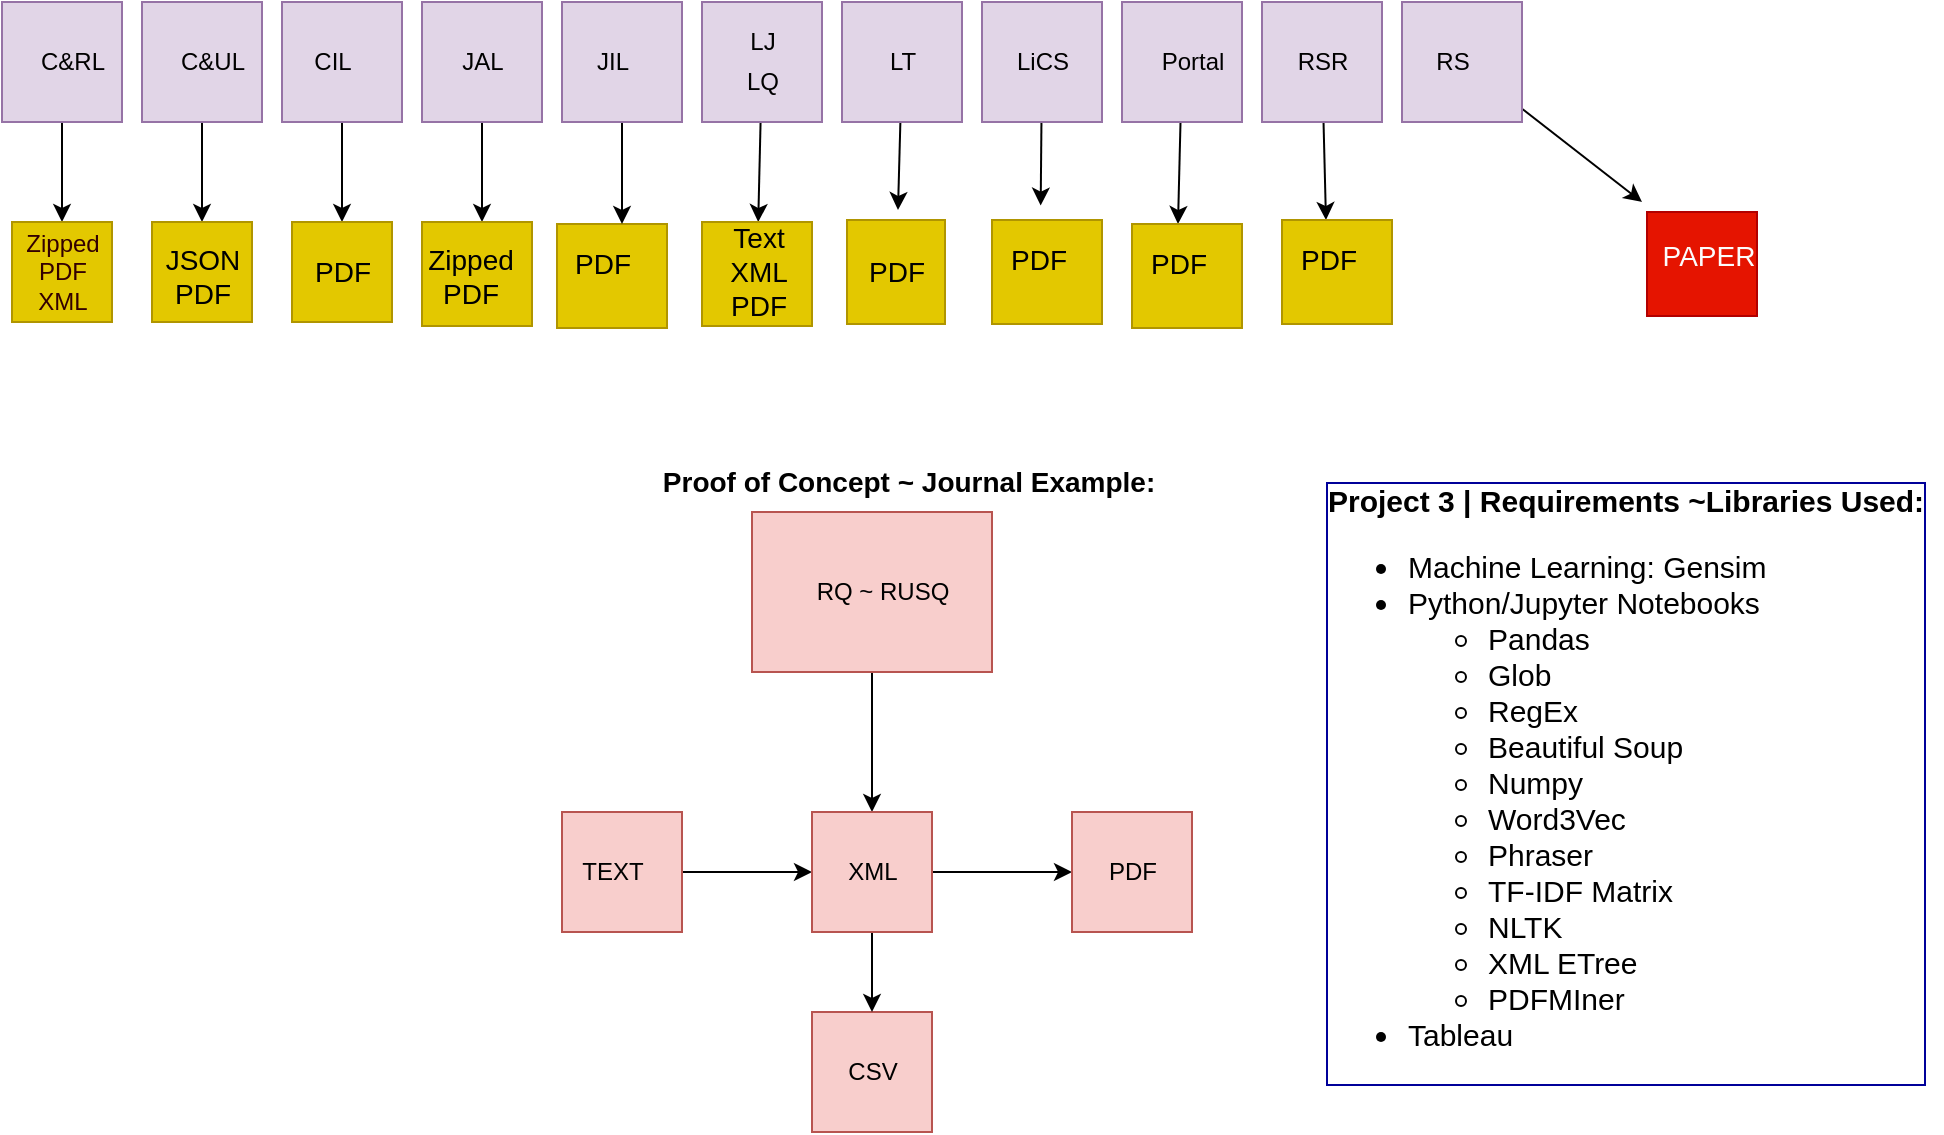 <mxfile version="12.0.3" pages="1"><diagram id="uTfKR2JO5RYw-V0ENZvO" name="Page-1"><mxGraphModel dx="1275" dy="633" grid="1" gridSize="10" guides="1" tooltips="1" connect="1" arrows="1" fold="1" page="1" pageScale="1" pageWidth="850" pageHeight="1100" math="0" shadow="0"><root><mxCell id="0"/><mxCell id="1" parent="0"/><mxCell id="6lD5H0hPdRC8tZLVy411-86" value="PDF" style="verticalLabelPosition=bottom;verticalAlign=top;html=1;shape=mxgraph.basic.rect;fillColor=#e3c800;fillColor2=none;strokeColor=#B09500;strokeWidth=1;size=20;indent=5;fontColor=#ffffff;" vertex="1" parent="1"><mxGeometry x="297.5" y="121" width="55" height="52" as="geometry"/></mxCell><mxCell id="6lD5H0hPdRC8tZLVy411-52" value="" style="verticalLabelPosition=bottom;verticalAlign=top;html=1;shape=mxgraph.basic.rect;fillColor=#f8cecc;fillColor2=none;strokeColor=#b85450;strokeWidth=1;size=20;indent=5;" vertex="1" parent="1"><mxGeometry x="425" y="515" width="60" height="60" as="geometry"/></mxCell><mxCell id="6lD5H0hPdRC8tZLVy411-112" value="" style="edgeStyle=none;rounded=0;orthogonalLoop=1;jettySize=auto;html=1;fontSize=14;" edge="1" parent="1" source="6lD5H0hPdRC8tZLVy411-26"><mxGeometry relative="1" as="geometry"><mxPoint x="840" y="110" as="targetPoint"/></mxGeometry></mxCell><mxCell id="6lD5H0hPdRC8tZLVy411-26" value="" style="verticalLabelPosition=bottom;verticalAlign=top;html=1;shape=mxgraph.basic.rect;fillColor=#e1d5e7;fillColor2=none;strokeColor=#9673a6;strokeWidth=1;size=20;indent=5;" vertex="1" parent="1"><mxGeometry x="720" y="10" width="60" height="60" as="geometry"/></mxCell><mxCell id="6lD5H0hPdRC8tZLVy411-35" value="" style="edgeStyle=orthogonalEdgeStyle;rounded=0;orthogonalLoop=1;jettySize=auto;html=1;" edge="1" parent="1" source="6lD5H0hPdRC8tZLVy411-2"><mxGeometry relative="1" as="geometry"><mxPoint x="50" y="120" as="targetPoint"/></mxGeometry></mxCell><mxCell id="6lD5H0hPdRC8tZLVy411-2" value="" style="verticalLabelPosition=bottom;verticalAlign=top;html=1;shape=mxgraph.basic.rect;fillColor=#e1d5e7;fillColor2=none;strokeColor=#9673a6;strokeWidth=1;size=20;indent=5;" vertex="1" parent="1"><mxGeometry x="20" y="10" width="60" height="60" as="geometry"/></mxCell><mxCell id="6lD5H0hPdRC8tZLVy411-67" value="" style="edgeStyle=orthogonalEdgeStyle;rounded=0;orthogonalLoop=1;jettySize=auto;html=1;fontSize=14;" edge="1" parent="1" source="6lD5H0hPdRC8tZLVy411-3" target="6lD5H0hPdRC8tZLVy411-66"><mxGeometry relative="1" as="geometry"/></mxCell><mxCell id="6lD5H0hPdRC8tZLVy411-3" value="" style="verticalLabelPosition=bottom;verticalAlign=top;html=1;shape=mxgraph.basic.rect;fillColor=#e1d5e7;fillColor2=none;strokeColor=#9673a6;strokeWidth=1;size=20;indent=5;" vertex="1" parent="1"><mxGeometry x="160" y="10" width="60" height="60" as="geometry"/></mxCell><mxCell id="6lD5H0hPdRC8tZLVy411-66" value="PDF" style="verticalLabelPosition=bottom;verticalAlign=top;html=1;shape=mxgraph.basic.rect;fillColor=#e3c800;fillColor2=none;strokeColor=#B09500;strokeWidth=1;size=20;indent=5;fontColor=#ffffff;" vertex="1" parent="1"><mxGeometry x="165" y="120" width="50" height="50" as="geometry"/></mxCell><mxCell id="6lD5H0hPdRC8tZLVy411-64" value="" style="edgeStyle=orthogonalEdgeStyle;rounded=0;orthogonalLoop=1;jettySize=auto;html=1;fontSize=14;" edge="1" parent="1" source="6lD5H0hPdRC8tZLVy411-4" target="6lD5H0hPdRC8tZLVy411-63"><mxGeometry relative="1" as="geometry"/></mxCell><mxCell id="6lD5H0hPdRC8tZLVy411-4" value="" style="verticalLabelPosition=bottom;verticalAlign=top;html=1;shape=mxgraph.basic.rect;fillColor=#e1d5e7;fillColor2=none;strokeColor=#9673a6;strokeWidth=1;size=20;indent=5;" vertex="1" parent="1"><mxGeometry x="90" y="10" width="60" height="60" as="geometry"/></mxCell><mxCell id="6lD5H0hPdRC8tZLVy411-63" value="" style="verticalLabelPosition=bottom;verticalAlign=top;html=1;shape=mxgraph.basic.rect;fillColor=#e3c800;fillColor2=none;strokeColor=#B09500;strokeWidth=1;size=20;indent=5;fontColor=#ffffff;" vertex="1" parent="1"><mxGeometry x="95" y="120" width="50" height="50" as="geometry"/></mxCell><mxCell id="6lD5H0hPdRC8tZLVy411-77" value="" style="edgeStyle=orthogonalEdgeStyle;rounded=0;orthogonalLoop=1;jettySize=auto;html=1;fontSize=14;" edge="1" parent="1" source="6lD5H0hPdRC8tZLVy411-5"><mxGeometry relative="1" as="geometry"><mxPoint x="260" y="120" as="targetPoint"/></mxGeometry></mxCell><mxCell id="6lD5H0hPdRC8tZLVy411-5" value="" style="verticalLabelPosition=bottom;verticalAlign=top;html=1;shape=mxgraph.basic.rect;fillColor=#e1d5e7;fillColor2=none;strokeColor=#9673a6;strokeWidth=1;size=20;indent=5;" vertex="1" parent="1"><mxGeometry x="230" y="10" width="60" height="60" as="geometry"/></mxCell><mxCell id="6lD5H0hPdRC8tZLVy411-106" value="" style="edgeStyle=none;rounded=0;orthogonalLoop=1;jettySize=auto;html=1;fontSize=14;" edge="1" parent="1" source="6lD5H0hPdRC8tZLVy411-6" target="6lD5H0hPdRC8tZLVy411-91"><mxGeometry relative="1" as="geometry"/></mxCell><mxCell id="6lD5H0hPdRC8tZLVy411-6" value="" style="verticalLabelPosition=bottom;verticalAlign=top;html=1;shape=mxgraph.basic.rect;fillColor=#e1d5e7;fillColor2=none;strokeColor=#9673a6;strokeWidth=1;size=20;indent=5;" vertex="1" parent="1"><mxGeometry x="370" y="10" width="60" height="60" as="geometry"/></mxCell><mxCell id="6lD5H0hPdRC8tZLVy411-88" value="" style="edgeStyle=orthogonalEdgeStyle;rounded=0;orthogonalLoop=1;jettySize=auto;html=1;fontSize=14;" edge="1" parent="1" source="6lD5H0hPdRC8tZLVy411-7" target="6lD5H0hPdRC8tZLVy411-84"><mxGeometry relative="1" as="geometry"><Array as="points"><mxPoint x="330" y="70"/><mxPoint x="330" y="70"/></Array></mxGeometry></mxCell><mxCell id="6lD5H0hPdRC8tZLVy411-7" value="" style="verticalLabelPosition=bottom;verticalAlign=top;html=1;shape=mxgraph.basic.rect;fillColor=#e1d5e7;fillColor2=none;strokeColor=#9673a6;strokeWidth=1;size=20;indent=5;" vertex="1" parent="1"><mxGeometry x="300" y="10" width="60" height="60" as="geometry"/></mxCell><mxCell id="6lD5H0hPdRC8tZLVy411-107" value="" style="edgeStyle=none;rounded=0;orthogonalLoop=1;jettySize=auto;html=1;fontSize=14;" edge="1" parent="1" source="6lD5H0hPdRC8tZLVy411-8"><mxGeometry relative="1" as="geometry"><mxPoint x="468" y="114" as="targetPoint"/></mxGeometry></mxCell><mxCell id="6lD5H0hPdRC8tZLVy411-8" value="" style="verticalLabelPosition=bottom;verticalAlign=top;html=1;shape=mxgraph.basic.rect;fillColor=#e1d5e7;fillColor2=none;strokeColor=#9673a6;strokeWidth=1;size=20;indent=5;" vertex="1" parent="1"><mxGeometry x="440" y="10" width="60" height="60" as="geometry"/></mxCell><mxCell id="6lD5H0hPdRC8tZLVy411-108" value="" style="edgeStyle=none;rounded=0;orthogonalLoop=1;jettySize=auto;html=1;fontSize=14;entryX=-0.181;entryY=0.408;entryDx=0;entryDy=0;entryPerimeter=0;" edge="1" parent="1" source="6lD5H0hPdRC8tZLVy411-9" target="6lD5H0hPdRC8tZLVy411-96"><mxGeometry relative="1" as="geometry"/></mxCell><mxCell id="6lD5H0hPdRC8tZLVy411-9" value="" style="verticalLabelPosition=bottom;verticalAlign=top;html=1;shape=mxgraph.basic.rect;fillColor=#e1d5e7;fillColor2=none;strokeColor=#9673a6;strokeWidth=1;size=20;indent=5;" vertex="1" parent="1"><mxGeometry x="510" y="10" width="60" height="60" as="geometry"/></mxCell><mxCell id="6lD5H0hPdRC8tZLVy411-109" value="" style="edgeStyle=none;rounded=0;orthogonalLoop=1;jettySize=auto;html=1;fontSize=14;" edge="1" parent="1" source="6lD5H0hPdRC8tZLVy411-10" target="6lD5H0hPdRC8tZLVy411-98"><mxGeometry relative="1" as="geometry"/></mxCell><mxCell id="6lD5H0hPdRC8tZLVy411-10" value="" style="verticalLabelPosition=bottom;verticalAlign=top;html=1;shape=mxgraph.basic.rect;fillColor=#e1d5e7;fillColor2=none;strokeColor=#9673a6;strokeWidth=1;size=20;indent=5;" vertex="1" parent="1"><mxGeometry x="580" y="10" width="60" height="60" as="geometry"/></mxCell><mxCell id="6lD5H0hPdRC8tZLVy411-111" value="" style="edgeStyle=none;rounded=0;orthogonalLoop=1;jettySize=auto;html=1;fontSize=14;" edge="1" parent="1" source="6lD5H0hPdRC8tZLVy411-11" target="6lD5H0hPdRC8tZLVy411-100"><mxGeometry relative="1" as="geometry"/></mxCell><mxCell id="6lD5H0hPdRC8tZLVy411-11" value="" style="verticalLabelPosition=bottom;verticalAlign=top;html=1;shape=mxgraph.basic.rect;fillColor=#e1d5e7;fillColor2=none;strokeColor=#9673a6;strokeWidth=1;size=20;indent=5;" vertex="1" parent="1"><mxGeometry x="650" y="10" width="60" height="60" as="geometry"/></mxCell><mxCell id="6lD5H0hPdRC8tZLVy411-12" value="C&amp;amp;RL" style="text;html=1;resizable=0;autosize=1;align=center;verticalAlign=middle;points=[];fillColor=none;strokeColor=none;rounded=0;" vertex="1" parent="1"><mxGeometry x="30" y="30" width="50" height="20" as="geometry"/></mxCell><mxCell id="6lD5H0hPdRC8tZLVy411-13" value="C&amp;amp;UL" style="text;html=1;resizable=0;autosize=1;align=center;verticalAlign=middle;points=[];fillColor=none;strokeColor=none;rounded=0;" vertex="1" parent="1"><mxGeometry x="100" y="30" width="50" height="20" as="geometry"/></mxCell><mxCell id="6lD5H0hPdRC8tZLVy411-15" value="CIL" style="text;html=1;resizable=0;autosize=1;align=center;verticalAlign=middle;points=[];fillColor=none;strokeColor=none;rounded=0;" vertex="1" parent="1"><mxGeometry x="170" y="30" width="30" height="20" as="geometry"/></mxCell><mxCell id="6lD5H0hPdRC8tZLVy411-16" value="JAL" style="text;html=1;resizable=0;autosize=1;align=center;verticalAlign=middle;points=[];fillColor=none;strokeColor=none;rounded=0;" vertex="1" parent="1"><mxGeometry x="240" y="30" width="40" height="20" as="geometry"/></mxCell><mxCell id="6lD5H0hPdRC8tZLVy411-17" value="JIL" style="text;html=1;resizable=0;autosize=1;align=center;verticalAlign=middle;points=[];fillColor=none;strokeColor=none;rounded=0;" vertex="1" parent="1"><mxGeometry x="310" y="30" width="30" height="20" as="geometry"/></mxCell><mxCell id="6lD5H0hPdRC8tZLVy411-18" value="LJ" style="text;html=1;resizable=0;autosize=1;align=center;verticalAlign=middle;points=[];fillColor=none;strokeColor=none;rounded=0;" vertex="1" parent="1"><mxGeometry x="385" y="20" width="30" height="20" as="geometry"/></mxCell><mxCell id="6lD5H0hPdRC8tZLVy411-21" value="LQ" style="text;html=1;resizable=0;autosize=1;align=center;verticalAlign=middle;points=[];fillColor=none;strokeColor=none;rounded=0;" vertex="1" parent="1"><mxGeometry x="385" y="40" width="30" height="20" as="geometry"/></mxCell><mxCell id="6lD5H0hPdRC8tZLVy411-22" value="LT" style="text;html=1;resizable=0;autosize=1;align=center;verticalAlign=middle;points=[];fillColor=none;strokeColor=none;rounded=0;" vertex="1" parent="1"><mxGeometry x="455" y="30" width="30" height="20" as="geometry"/></mxCell><mxCell id="6lD5H0hPdRC8tZLVy411-23" value="LiCS" style="text;html=1;resizable=0;autosize=1;align=center;verticalAlign=middle;points=[];fillColor=none;strokeColor=none;rounded=0;" vertex="1" parent="1"><mxGeometry x="520" y="30" width="40" height="20" as="geometry"/></mxCell><mxCell id="6lD5H0hPdRC8tZLVy411-24" value="Portal" style="text;html=1;resizable=0;autosize=1;align=center;verticalAlign=middle;points=[];fillColor=none;strokeColor=none;rounded=0;" vertex="1" parent="1"><mxGeometry x="590" y="30" width="50" height="20" as="geometry"/></mxCell><mxCell id="6lD5H0hPdRC8tZLVy411-25" value="RSR" style="text;html=1;resizable=0;autosize=1;align=center;verticalAlign=middle;points=[];fillColor=none;strokeColor=none;rounded=0;" vertex="1" parent="1"><mxGeometry x="660" y="30" width="40" height="20" as="geometry"/></mxCell><mxCell id="6lD5H0hPdRC8tZLVy411-31" value="RS" style="text;html=1;resizable=0;autosize=1;align=center;verticalAlign=middle;points=[];fillColor=none;strokeColor=none;rounded=0;" vertex="1" parent="1"><mxGeometry x="730" y="30" width="30" height="20" as="geometry"/></mxCell><mxCell id="6lD5H0hPdRC8tZLVy411-43" value="" style="edgeStyle=orthogonalEdgeStyle;rounded=0;orthogonalLoop=1;jettySize=auto;html=1;" edge="1" parent="1" source="6lD5H0hPdRC8tZLVy411-32" target="6lD5H0hPdRC8tZLVy411-39"><mxGeometry relative="1" as="geometry"/></mxCell><mxCell id="6lD5H0hPdRC8tZLVy411-32" value="" style="verticalLabelPosition=bottom;verticalAlign=top;html=1;shape=mxgraph.basic.rect;fillColor=#f8cecc;fillColor2=none;strokeColor=#b85450;strokeWidth=1;size=20;indent=5;" vertex="1" parent="1"><mxGeometry x="395" y="265" width="120" height="80" as="geometry"/></mxCell><mxCell id="6lD5H0hPdRC8tZLVy411-40" value="" style="edgeStyle=orthogonalEdgeStyle;rounded=0;orthogonalLoop=1;jettySize=auto;html=1;" edge="1" parent="1" source="6lD5H0hPdRC8tZLVy411-39" target="6lD5H0hPdRC8tZLVy411-37"><mxGeometry relative="1" as="geometry"/></mxCell><mxCell id="6lD5H0hPdRC8tZLVy411-37" value="" style="verticalLabelPosition=bottom;verticalAlign=top;html=1;shape=mxgraph.basic.rect;fillColor=#f8cecc;fillColor2=none;strokeColor=#b85450;strokeWidth=1;size=20;indent=5;" vertex="1" parent="1"><mxGeometry x="555" y="415" width="60" height="60" as="geometry"/></mxCell><mxCell id="6lD5H0hPdRC8tZLVy411-42" value="" style="edgeStyle=orthogonalEdgeStyle;rounded=0;orthogonalLoop=1;jettySize=auto;html=1;" edge="1" parent="1" source="6lD5H0hPdRC8tZLVy411-41" target="6lD5H0hPdRC8tZLVy411-39"><mxGeometry relative="1" as="geometry"/></mxCell><mxCell id="6lD5H0hPdRC8tZLVy411-51" value="" style="edgeStyle=orthogonalEdgeStyle;rounded=0;orthogonalLoop=1;jettySize=auto;html=1;" edge="1" parent="1" source="6lD5H0hPdRC8tZLVy411-39"><mxGeometry relative="1" as="geometry"><mxPoint x="455" y="515" as="targetPoint"/></mxGeometry></mxCell><mxCell id="6lD5H0hPdRC8tZLVy411-39" value="" style="verticalLabelPosition=bottom;verticalAlign=top;html=1;shape=mxgraph.basic.rect;fillColor=#f8cecc;fillColor2=none;strokeColor=#b85450;strokeWidth=1;size=20;indent=5;" vertex="1" parent="1"><mxGeometry x="425" y="415" width="60" height="60" as="geometry"/></mxCell><mxCell id="6lD5H0hPdRC8tZLVy411-41" value="" style="verticalLabelPosition=bottom;verticalAlign=top;html=1;shape=mxgraph.basic.rect;fillColor=#f8cecc;fillColor2=none;strokeColor=#b85450;strokeWidth=1;size=20;indent=5;" vertex="1" parent="1"><mxGeometry x="300" y="415" width="60" height="60" as="geometry"/></mxCell><mxCell id="6lD5H0hPdRC8tZLVy411-33" value="RQ ~ RUSQ" style="text;html=1;resizable=0;autosize=1;align=center;verticalAlign=middle;points=[];fillColor=none;strokeColor=none;rounded=0;" vertex="1" parent="1"><mxGeometry x="420" y="295" width="80" height="20" as="geometry"/></mxCell><mxCell id="6lD5H0hPdRC8tZLVy411-36" value="&lt;font color=&quot;#330000&quot;&gt;Zipped&lt;br&gt;PDF&lt;br&gt;XML&lt;/font&gt;" style="text;html=1;resizable=0;autosize=1;align=center;verticalAlign=middle;points=[];fillColor=#e3c800;strokeColor=#B09500;rounded=0;fontColor=#ffffff;" vertex="1" parent="1"><mxGeometry x="25" y="120" width="50" height="50" as="geometry"/></mxCell><mxCell id="6lD5H0hPdRC8tZLVy411-46" value="TEXT" style="text;html=1;resizable=0;autosize=1;align=center;verticalAlign=middle;points=[];fillColor=none;strokeColor=none;rounded=0;" vertex="1" parent="1"><mxGeometry x="300" y="435" width="50" height="20" as="geometry"/></mxCell><mxCell id="6lD5H0hPdRC8tZLVy411-47" value="XML" style="text;html=1;resizable=0;autosize=1;align=center;verticalAlign=middle;points=[];fillColor=none;strokeColor=none;rounded=0;" vertex="1" parent="1"><mxGeometry x="435" y="435" width="40" height="20" as="geometry"/></mxCell><mxCell id="6lD5H0hPdRC8tZLVy411-49" value="CSV" style="text;html=1;resizable=0;autosize=1;align=center;verticalAlign=middle;points=[];fillColor=none;strokeColor=none;rounded=0;" vertex="1" parent="1"><mxGeometry x="435" y="535" width="40" height="20" as="geometry"/></mxCell><mxCell id="6lD5H0hPdRC8tZLVy411-48" value="PDF" style="text;html=1;resizable=0;autosize=1;align=center;verticalAlign=middle;points=[];fillColor=none;strokeColor=none;rounded=0;" vertex="1" parent="1"><mxGeometry x="565" y="435" width="40" height="20" as="geometry"/></mxCell><mxCell id="6lD5H0hPdRC8tZLVy411-56" value="&lt;font style=&quot;font-size: 15px&quot;&gt;&lt;b&gt;&lt;font style=&quot;font-size: 15px&quot;&gt;Project 3 | Requirements ~Libraries Used:&lt;/font&gt;&lt;/b&gt;&lt;br&gt;&lt;/font&gt;&lt;ul style=&quot;font-size: 15px&quot;&gt;&lt;li&gt;&lt;font style=&quot;font-size: 15px&quot;&gt;Machine Learning: Gensim&lt;/font&gt;&lt;/li&gt;&lt;li&gt;&lt;font style=&quot;font-size: 15px&quot;&gt;Python/Jupyter Notebooks&lt;/font&gt;&lt;/li&gt;&lt;ul&gt;&lt;li&gt;&lt;font style=&quot;font-size: 15px&quot;&gt;Pandas&lt;/font&gt;&lt;/li&gt;&lt;li&gt;&lt;font style=&quot;font-size: 15px&quot;&gt;Glob&lt;/font&gt;&lt;/li&gt;&lt;li&gt;&lt;font style=&quot;font-size: 15px&quot;&gt;RegEx&lt;/font&gt;&lt;/li&gt;&lt;li&gt;&lt;font style=&quot;font-size: 15px&quot;&gt;Beautiful Soup&lt;/font&gt;&lt;/li&gt;&lt;li&gt;&lt;font style=&quot;font-size: 15px&quot;&gt;Numpy&lt;/font&gt;&lt;/li&gt;&lt;li&gt;&lt;font style=&quot;font-size: 15px&quot;&gt;Word3Vec&lt;/font&gt;&lt;/li&gt;&lt;li&gt;&lt;font style=&quot;font-size: 15px&quot;&gt;Phraser&lt;/font&gt;&lt;/li&gt;&lt;li&gt;&lt;font style=&quot;font-size: 15px&quot;&gt;TF-IDF Matrix&lt;/font&gt;&lt;/li&gt;&lt;li&gt;&lt;font style=&quot;font-size: 15px&quot;&gt;NLTK&lt;/font&gt;&lt;/li&gt;&lt;li&gt;&lt;font style=&quot;font-size: 15px&quot;&gt;XML ETree&lt;/font&gt;&lt;/li&gt;&lt;li&gt;&lt;font style=&quot;font-size: 15px&quot;&gt;PDFMIner&lt;/font&gt;&lt;/li&gt;&lt;/ul&gt;&lt;li&gt;&lt;font style=&quot;font-size: 15px&quot;&gt;Tableau&lt;/font&gt;&lt;/li&gt;&lt;/ul&gt;" style="text;html=1;resizable=0;autosize=1;align=left;verticalAlign=middle;points=[];fillColor=none;strokeColor=none;rounded=0;labelBorderColor=#000099;" vertex="1" parent="1"><mxGeometry x="680" y="280" width="310" height="240" as="geometry"/></mxCell><mxCell id="6lD5H0hPdRC8tZLVy411-57" value="Proof of Concept ~ Journal Example:" style="text;html=1;resizable=0;autosize=1;align=center;verticalAlign=middle;points=[];fillColor=none;strokeColor=none;rounded=0;fontStyle=1;fontSize=14;" vertex="1" parent="1"><mxGeometry x="367.5" y="240" width="210" height="20" as="geometry"/></mxCell><mxCell id="6lD5H0hPdRC8tZLVy411-65" value="JSON&lt;br&gt;PDF" style="text;html=1;resizable=0;autosize=1;align=center;verticalAlign=middle;points=[];fillColor=none;strokeColor=none;rounded=0;fontSize=14;" vertex="1" parent="1"><mxGeometry x="95" y="127" width="50" height="40" as="geometry"/></mxCell><mxCell id="6lD5H0hPdRC8tZLVy411-74" value="PDF" style="text;html=1;resizable=0;autosize=1;align=center;verticalAlign=middle;points=[];fillColor=none;strokeColor=none;rounded=0;fontSize=14;" vertex="1" parent="1"><mxGeometry x="170" y="135" width="40" height="20" as="geometry"/></mxCell><mxCell id="6lD5H0hPdRC8tZLVy411-75" value="PDF" style="verticalLabelPosition=bottom;verticalAlign=top;html=1;shape=mxgraph.basic.rect;fillColor=#e3c800;fillColor2=none;strokeColor=#B09500;strokeWidth=1;size=20;indent=5;fontColor=#ffffff;" vertex="1" parent="1"><mxGeometry x="230" y="120" width="55" height="52" as="geometry"/></mxCell><mxCell id="6lD5H0hPdRC8tZLVy411-76" value="Zipped&lt;br&gt;PDF" style="text;html=1;resizable=0;autosize=1;align=center;verticalAlign=middle;points=[];fillColor=none;strokeColor=none;rounded=0;fontSize=14;" vertex="1" parent="1"><mxGeometry x="224" y="127" width="60" height="40" as="geometry"/></mxCell><mxCell id="6lD5H0hPdRC8tZLVy411-84" value="PDF" style="text;html=1;resizable=0;autosize=1;align=center;verticalAlign=middle;points=[];fillColor=none;strokeColor=none;rounded=0;fontSize=14;direction=south;" vertex="1" parent="1"><mxGeometry x="310" y="121" width="20" height="40" as="geometry"/></mxCell><mxCell id="6lD5H0hPdRC8tZLVy411-91" value="PDF" style="verticalLabelPosition=bottom;verticalAlign=top;html=1;shape=mxgraph.basic.rect;fillColor=#e3c800;fillColor2=none;strokeColor=#B09500;strokeWidth=1;size=20;indent=5;fontColor=#ffffff;" vertex="1" parent="1"><mxGeometry x="370" y="120" width="55" height="52" as="geometry"/></mxCell><mxCell id="6lD5H0hPdRC8tZLVy411-92" value="Text&lt;br&gt;XML&lt;br&gt;PDF" style="text;html=1;resizable=0;autosize=1;align=center;verticalAlign=middle;points=[];fillColor=none;strokeColor=none;rounded=0;fontSize=14;direction=south;" vertex="1" parent="1"><mxGeometry x="377.5" y="115" width="40" height="60" as="geometry"/></mxCell><mxCell id="6lD5H0hPdRC8tZLVy411-93" value="PDF" style="verticalLabelPosition=bottom;verticalAlign=top;html=1;shape=mxgraph.basic.rect;fillColor=#e3c800;fillColor2=none;strokeColor=#B09500;strokeWidth=1;size=20;indent=5;fontColor=#ffffff;" vertex="1" parent="1"><mxGeometry x="442.5" y="119" width="49" height="52" as="geometry"/></mxCell><mxCell id="6lD5H0hPdRC8tZLVy411-94" value="PDF" style="text;html=1;resizable=0;autosize=1;align=center;verticalAlign=middle;points=[];fillColor=none;strokeColor=none;rounded=0;fontSize=14;direction=south;" vertex="1" parent="1"><mxGeometry x="457" y="125" width="20" height="40" as="geometry"/></mxCell><mxCell id="6lD5H0hPdRC8tZLVy411-95" value="PDF" style="verticalLabelPosition=bottom;verticalAlign=top;html=1;shape=mxgraph.basic.rect;fillColor=#e3c800;fillColor2=none;strokeColor=#B09500;strokeWidth=1;size=20;indent=5;fontColor=#ffffff;" vertex="1" parent="1"><mxGeometry x="515" y="119" width="55" height="52" as="geometry"/></mxCell><mxCell id="6lD5H0hPdRC8tZLVy411-96" value="PDF" style="text;html=1;resizable=0;autosize=1;align=center;verticalAlign=middle;points=[];fillColor=none;strokeColor=none;rounded=0;fontSize=14;direction=south;" vertex="1" parent="1"><mxGeometry x="527.5" y="119" width="20" height="40" as="geometry"/></mxCell><mxCell id="6lD5H0hPdRC8tZLVy411-97" value="PDF" style="verticalLabelPosition=bottom;verticalAlign=top;html=1;shape=mxgraph.basic.rect;fillColor=#e3c800;fillColor2=none;strokeColor=#B09500;strokeWidth=1;size=20;indent=5;fontColor=#ffffff;" vertex="1" parent="1"><mxGeometry x="585" y="121" width="55" height="52" as="geometry"/></mxCell><mxCell id="6lD5H0hPdRC8tZLVy411-98" value="PDF" style="text;html=1;resizable=0;autosize=1;align=center;verticalAlign=middle;points=[];fillColor=none;strokeColor=none;rounded=0;fontSize=14;direction=south;" vertex="1" parent="1"><mxGeometry x="597.5" y="121" width="20" height="40" as="geometry"/></mxCell><mxCell id="6lD5H0hPdRC8tZLVy411-99" value="PDF" style="verticalLabelPosition=bottom;verticalAlign=top;html=1;shape=mxgraph.basic.rect;fillColor=#e3c800;fillColor2=none;strokeColor=#B09500;strokeWidth=1;size=20;indent=5;fontColor=#ffffff;" vertex="1" parent="1"><mxGeometry x="660" y="119" width="55" height="52" as="geometry"/></mxCell><mxCell id="6lD5H0hPdRC8tZLVy411-100" value="PDF" style="text;html=1;resizable=0;autosize=1;align=center;verticalAlign=middle;points=[];fillColor=none;strokeColor=none;rounded=0;fontSize=14;direction=south;" vertex="1" parent="1"><mxGeometry x="672.5" y="119" width="20" height="40" as="geometry"/></mxCell><mxCell id="6lD5H0hPdRC8tZLVy411-101" value="PDF" style="verticalLabelPosition=bottom;verticalAlign=top;html=1;shape=mxgraph.basic.rect;fillColor=#e51400;fillColor2=none;strokeColor=#B20000;strokeWidth=1;size=20;indent=5;fontColor=#ffffff;" vertex="1" parent="1"><mxGeometry x="842.5" y="115" width="55" height="52" as="geometry"/></mxCell><mxCell id="6lD5H0hPdRC8tZLVy411-102" value="&lt;font color=&quot;#fcfcfc&quot;&gt;PAPER&lt;/font&gt;" style="text;html=1;resizable=0;autosize=1;align=center;verticalAlign=middle;points=[];fillColor=none;strokeColor=none;rounded=0;fontSize=14;direction=south;" vertex="1" parent="1"><mxGeometry x="842.5" y="127" width="60" height="20" as="geometry"/></mxCell></root></mxGraphModel></diagram></mxfile>